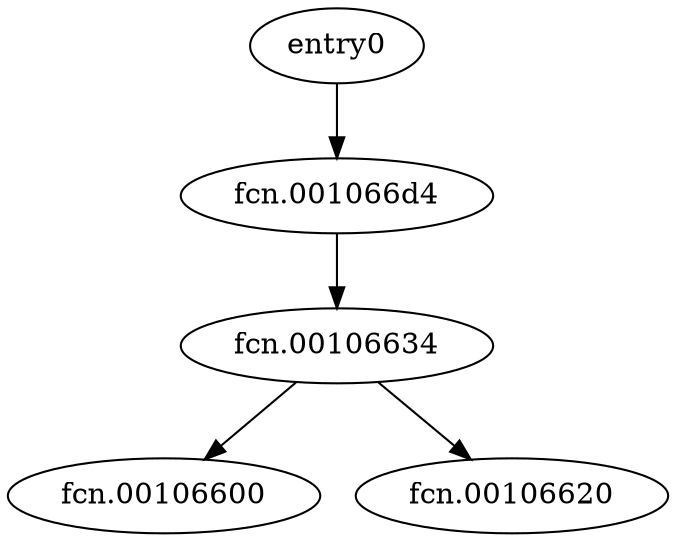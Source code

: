 digraph code {
  "0x00105ac8" [label="entry0"];
  "0x00105ac8" -> "0x001066d4";
  "0x001066d4" [label="fcn.001066d4"];
  "0x001066d4" [label="fcn.001066d4"];
  "0x001066d4" -> "0x00106634";
  "0x00106634" [label="fcn.00106634"];
  "0x00106634" [label="fcn.00106634"];
  "0x00106634" -> "0x00106600";
  "0x00106600" [label="fcn.00106600"];
  "0x00106634" -> "0x00106620";
  "0x00106620" [label="fcn.00106620"];
}